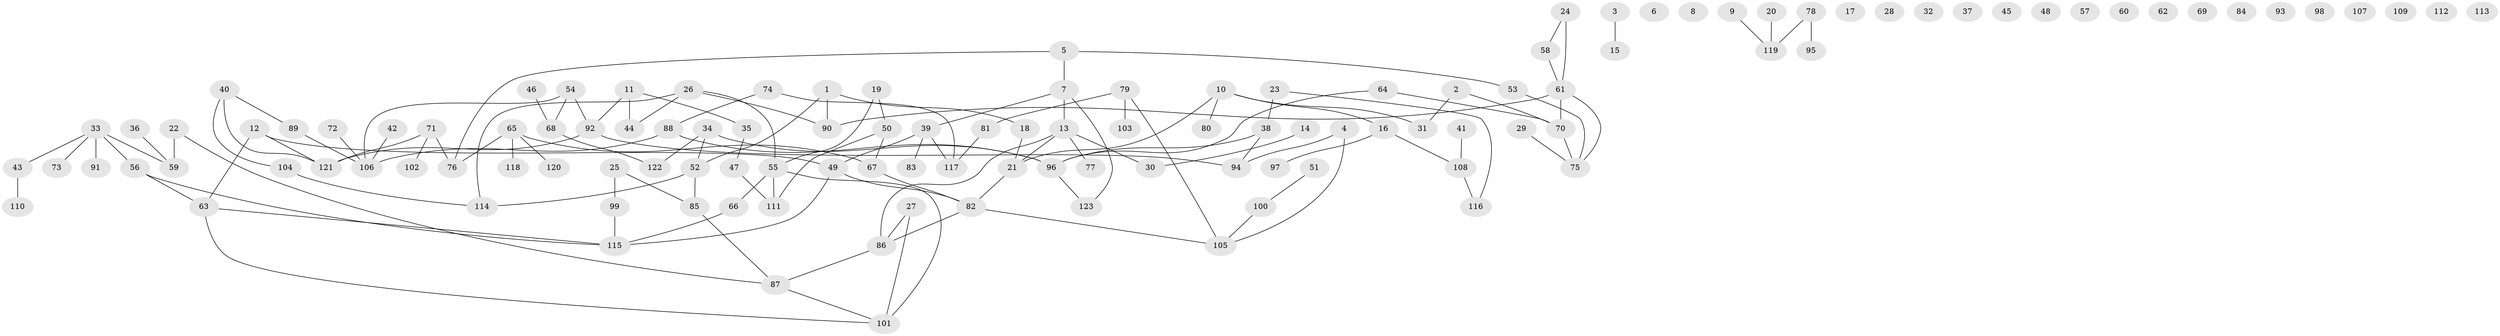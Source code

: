 // coarse degree distribution, {3: 0.2537313432835821, 8: 0.014925373134328358, 4: 0.1044776119402985, 6: 0.014925373134328358, 5: 0.14925373134328357, 1: 0.22388059701492538, 2: 0.23880597014925373}
// Generated by graph-tools (version 1.1) at 2025/48/03/04/25 22:48:18]
// undirected, 123 vertices, 134 edges
graph export_dot {
  node [color=gray90,style=filled];
  1;
  2;
  3;
  4;
  5;
  6;
  7;
  8;
  9;
  10;
  11;
  12;
  13;
  14;
  15;
  16;
  17;
  18;
  19;
  20;
  21;
  22;
  23;
  24;
  25;
  26;
  27;
  28;
  29;
  30;
  31;
  32;
  33;
  34;
  35;
  36;
  37;
  38;
  39;
  40;
  41;
  42;
  43;
  44;
  45;
  46;
  47;
  48;
  49;
  50;
  51;
  52;
  53;
  54;
  55;
  56;
  57;
  58;
  59;
  60;
  61;
  62;
  63;
  64;
  65;
  66;
  67;
  68;
  69;
  70;
  71;
  72;
  73;
  74;
  75;
  76;
  77;
  78;
  79;
  80;
  81;
  82;
  83;
  84;
  85;
  86;
  87;
  88;
  89;
  90;
  91;
  92;
  93;
  94;
  95;
  96;
  97;
  98;
  99;
  100;
  101;
  102;
  103;
  104;
  105;
  106;
  107;
  108;
  109;
  110;
  111;
  112;
  113;
  114;
  115;
  116;
  117;
  118;
  119;
  120;
  121;
  122;
  123;
  1 -- 18;
  1 -- 52;
  1 -- 90;
  2 -- 31;
  2 -- 70;
  3 -- 15;
  4 -- 94;
  4 -- 105;
  5 -- 7;
  5 -- 53;
  5 -- 76;
  7 -- 13;
  7 -- 39;
  7 -- 123;
  9 -- 119;
  10 -- 16;
  10 -- 21;
  10 -- 31;
  10 -- 80;
  11 -- 35;
  11 -- 44;
  11 -- 92;
  12 -- 49;
  12 -- 63;
  12 -- 121;
  13 -- 21;
  13 -- 30;
  13 -- 77;
  13 -- 86;
  14 -- 30;
  16 -- 97;
  16 -- 108;
  18 -- 21;
  19 -- 50;
  19 -- 55;
  20 -- 119;
  21 -- 82;
  22 -- 59;
  22 -- 87;
  23 -- 38;
  23 -- 116;
  24 -- 58;
  24 -- 61;
  25 -- 85;
  25 -- 99;
  26 -- 44;
  26 -- 55;
  26 -- 90;
  26 -- 114;
  27 -- 86;
  27 -- 101;
  29 -- 75;
  33 -- 43;
  33 -- 56;
  33 -- 59;
  33 -- 73;
  33 -- 91;
  34 -- 52;
  34 -- 96;
  34 -- 122;
  35 -- 47;
  36 -- 59;
  38 -- 94;
  38 -- 96;
  39 -- 49;
  39 -- 83;
  39 -- 117;
  40 -- 89;
  40 -- 104;
  40 -- 121;
  41 -- 108;
  42 -- 106;
  43 -- 110;
  46 -- 68;
  47 -- 111;
  49 -- 82;
  49 -- 115;
  50 -- 67;
  50 -- 111;
  51 -- 100;
  52 -- 85;
  52 -- 114;
  53 -- 75;
  54 -- 68;
  54 -- 92;
  54 -- 106;
  55 -- 66;
  55 -- 101;
  55 -- 111;
  56 -- 63;
  56 -- 115;
  58 -- 61;
  61 -- 70;
  61 -- 75;
  61 -- 90;
  63 -- 101;
  63 -- 115;
  64 -- 70;
  64 -- 96;
  65 -- 67;
  65 -- 76;
  65 -- 118;
  65 -- 120;
  66 -- 115;
  67 -- 82;
  68 -- 122;
  70 -- 75;
  71 -- 76;
  71 -- 102;
  71 -- 121;
  72 -- 106;
  74 -- 88;
  74 -- 117;
  78 -- 95;
  78 -- 119;
  79 -- 81;
  79 -- 103;
  79 -- 105;
  81 -- 117;
  82 -- 86;
  82 -- 105;
  85 -- 87;
  86 -- 87;
  87 -- 101;
  88 -- 96;
  88 -- 106;
  89 -- 106;
  92 -- 94;
  92 -- 121;
  96 -- 123;
  99 -- 115;
  100 -- 105;
  104 -- 114;
  108 -- 116;
}
